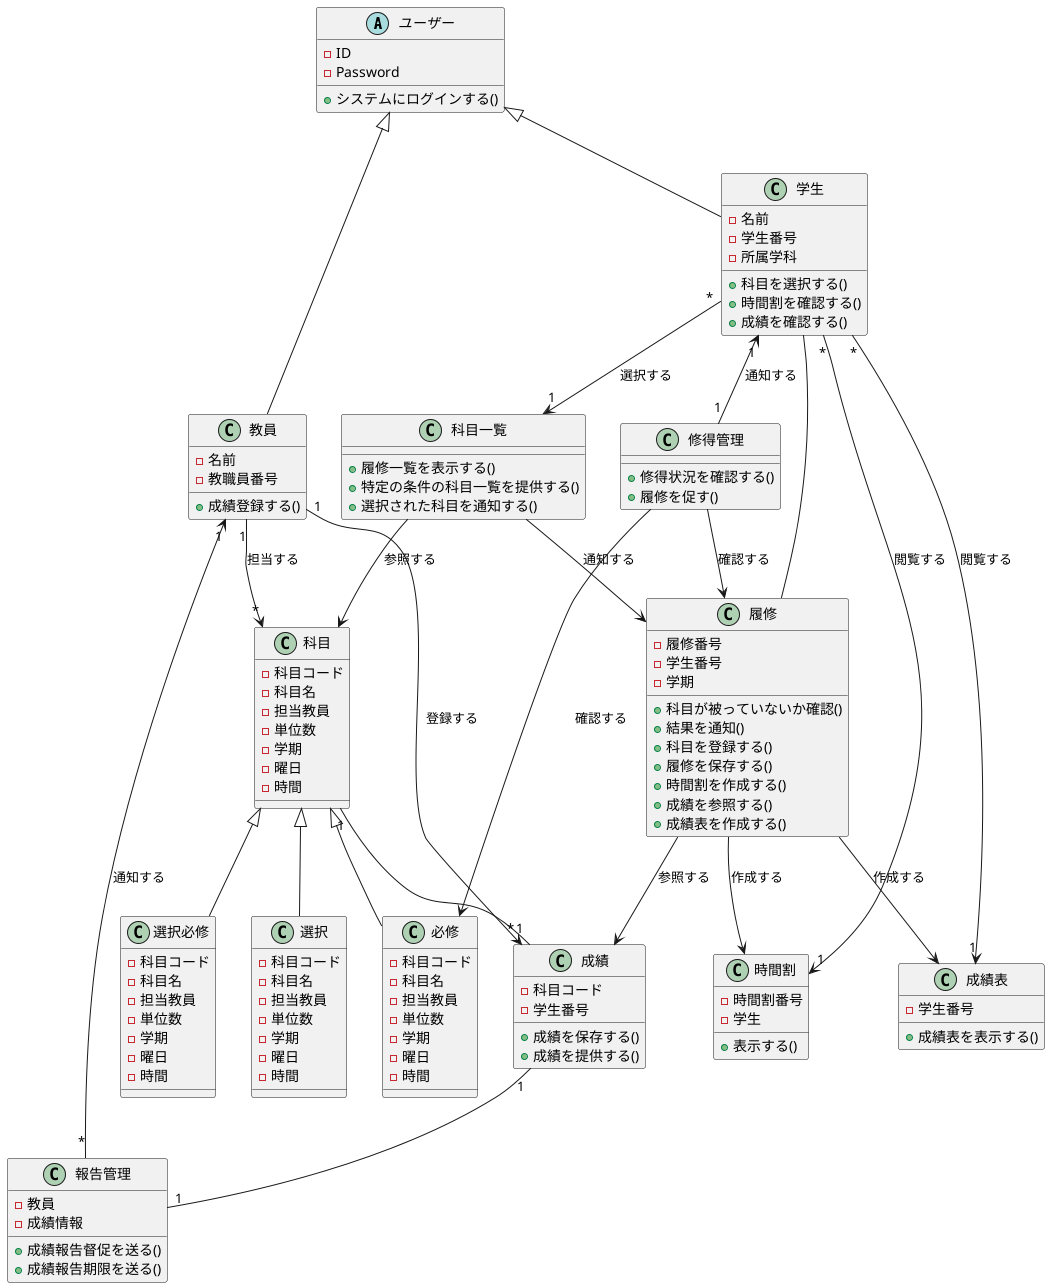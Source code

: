 @startuml クラス図1
'分析段階のクラス図'


'クラス'
abstract ユーザー{
    - ID
    - Password
    + システムにログインする()
}

'学生クラスは学生の名前や学生番号が属性として保存されている．
'科目の選択や時間割を確認等の動作を行う
class 学生{
    - 名前
    - 学生番号
    - 所属学科
    + 科目を選択する()
    + 時間割を確認する()
    + 成績を確認する()
}

class 教員{
    - 名前
    - 教職員番号
    + 成績登録する()
}

'履修クラスはある学生がどの科目を履修したかを表すクラスである．学生毎に作成されることを想定している
'このクラスで成績表や時間割が作成されることを想定している．
'成績クラスを参照し，成績も一緒に保存することを想定する
class 履修{
    - 履修番号
    - 学生番号
    - 学期
    + 科目が被っていないか確認()
    + 結果を通知()
    + 科目を登録する()
    + 履修を保存する()
    + 時間割を作成する()
    + 成績を参照する()
    + 成績表を作成する()
}

'科目一覧クラスは科目クラスを参照し特定(曜日や時間)で合致する科目を一覧と表示や選択された科目を通知するクラスである．
class 科目一覧{
    + 履修一覧を表示する()
    + 特定の条件の科目一覧を提供する()
    + 選択された科目を通知する()
}

'科目クラスには科目コード毎に作成される
'学期，曜日，時間等の情報が属性として保存されている．
'所属学科によって科目の分類が異なるので関連クラスとして定義されている
class 科目{
    - 科目コード
    - 科目名
    - 担当教員
    - 単位数
    - 学期
    - 曜日
    - 時間
}

class 必修{
    - 科目コード
    - 科目名
    - 担当教員
    - 単位数
    - 学期
    - 曜日
    - 時間
}

class 選択必修{
    - 科目コード
    - 科目名
    - 担当教員
    - 単位数
    - 学期
    - 曜日
    - 時間  
}

class 選択{
    - 科目コード
    - 科目名
    - 担当教員
    - 単位数
    - 学期
    - 曜日
    - 時間
}

class 成績{
    - 科目コード
    - 学生番号
    + 成績を保存する()
    + 成績を提供する()
}

'履修クラスから作成され，学生から閲覧されることを想定している
class 成績表{
    - 学生番号
    + 成績表を表示する()
}

'履修クラスから作成され，学生から閲覧されることを想定している
class 時間割{
    - 時間割番号
    - 学生
    + 表示する()
}

'科目のうち必修クラスと履修クラスのステータスを確認し，修得できていなかったら修得を促すクラス
class 修得管理{
    + 修得状況を確認する()
    + 履修を促す()
}

class 報告管理{
    - 教員
    - 成績情報
    + 成績報告督促を送る()
    + 成績報告期限を送る()
}


'関係'
ユーザー <|-down- 学生
ユーザー <|-down- 教員

教員 "1" --> "*" 科目 : 担当する
教員 "1" --> "*" 成績 : 登録する
教員 "1" <-- "*" 報告管理 : 通知する

学生 "*" --> "1" 時間割 : 閲覧する
学生 "*" --> "1" 科目一覧 : 選択する
学生 -- 履修
学生 "*" --> "1" 成績表 : 閲覧する
学生 "1" <-- "1" 修得管理 : 通知する

成績 "1" -- "1" 報告管理
科目 "1" -- "1" 成績
科目一覧 --> 履修 : 通知する
科目一覧 --> 科目 : 参照する
履修 --> 時間割 : 作成する
履修 --> 成績表 : 作成する
履修 --> 成績 : 参照する
修得管理 --> 履修 : 確認する
修得管理 --> 必修 : 確認する
科目 <|-- 必修
科目 <|-- 選択必修
科目 <|-- 選択
@enduml